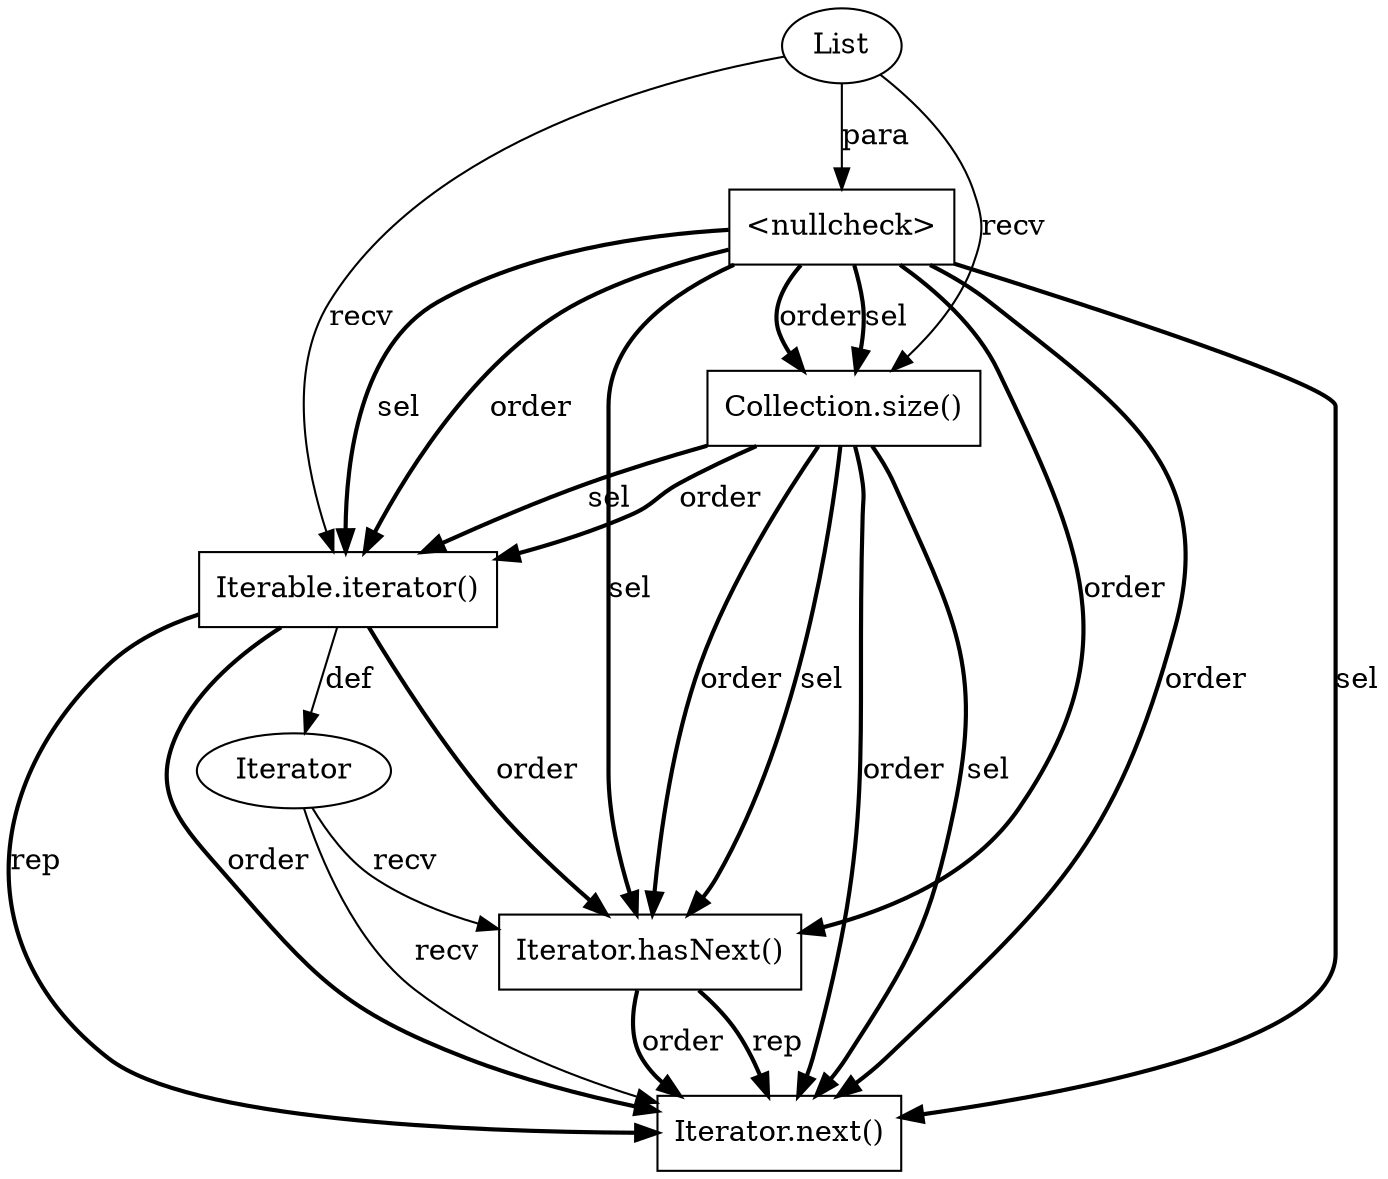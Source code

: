 digraph "AUG" {

  1 [ label="Iterator.next()" shape="box" ];
  2 [ label="Iterator" shape="ellipse" ];
  3 [ label="Iterator.hasNext()" shape="box" ];
  4 [ label="Iterable.iterator()" shape="box" ];
  5 [ label="List" shape="ellipse" ];
  6 [ label="Collection.size()" shape="box" ];
  7 [ label="<nullcheck>" shape="box" ];
  6 -> 1 [ label="order" style="bold" ];
  4 -> 1 [ label="rep" style="bold" ];
  6 -> 1 [ label="sel" style="bold" ];
  4 -> 1 [ label="order" style="bold" ];
  2 -> 1 [ label="recv" style="solid" ];
  3 -> 1 [ label="rep" style="bold" ];
  3 -> 1 [ label="order" style="bold" ];
  7 -> 1 [ label="order" style="bold" ];
  7 -> 1 [ label="sel" style="bold" ];
  4 -> 2 [ label="def" style="solid" ];
  7 -> 3 [ label="sel" style="bold" ];
  6 -> 3 [ label="sel" style="bold" ];
  7 -> 3 [ label="order" style="bold" ];
  4 -> 3 [ label="order" style="bold" ];
  6 -> 3 [ label="order" style="bold" ];
  2 -> 3 [ label="recv" style="solid" ];
  7 -> 4 [ label="sel" style="bold" ];
  6 -> 4 [ label="sel" style="bold" ];
  6 -> 4 [ label="order" style="bold" ];
  7 -> 4 [ label="order" style="bold" ];
  5 -> 4 [ label="recv" style="solid" ];
  7 -> 6 [ label="order" style="bold" ];
  5 -> 6 [ label="recv" style="solid" ];
  7 -> 6 [ label="sel" style="bold" ];
  5 -> 7 [ label="para" style="solid" ];
}
